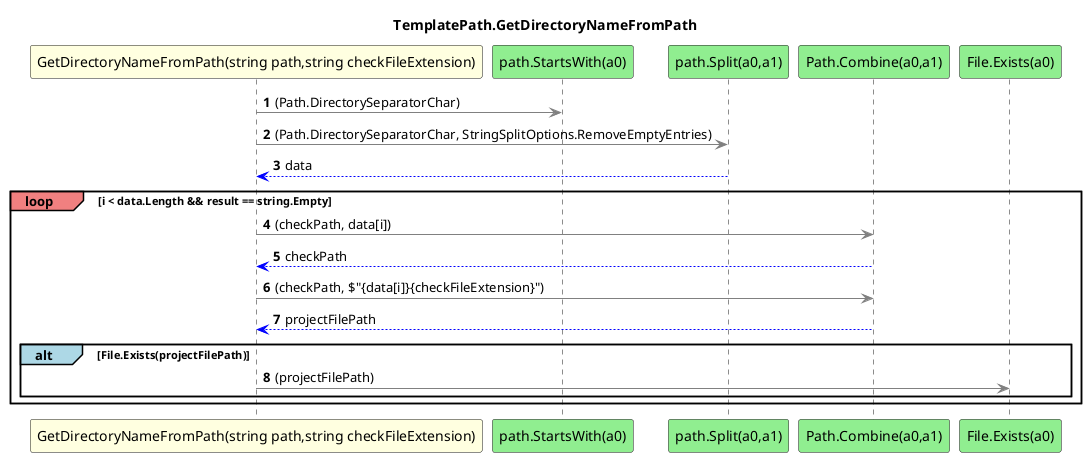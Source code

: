 @startuml TemplatePath.GetDirectoryNameFromPath
title TemplatePath.GetDirectoryNameFromPath
participant "GetDirectoryNameFromPath(string path,string checkFileExtension)" as GetDirectoryNameFromPath_p0_p1 #LightYellow
participant "path.StartsWith(a0)" as path_StartsWith_a0 #LightGreen
participant "path.Split(a0,a1)" as path_Split_a0_a1 #LightGreen
participant "Path.Combine(a0,a1)" as Path_Combine_a0_a1 #LightGreen
participant "File.Exists(a0)" as File_Exists_a0 #LightGreen
autonumber
GetDirectoryNameFromPath_p0_p1 -[#grey]> path_StartsWith_a0 : (Path.DirectorySeparatorChar)
GetDirectoryNameFromPath_p0_p1 -[#grey]> path_Split_a0_a1 : (Path.DirectorySeparatorChar, StringSplitOptions.RemoveEmptyEntries)
path_Split_a0_a1 -[#blue]-> GetDirectoryNameFromPath_p0_p1 : data
loop#LightCoral i < data.Length && result == string.Empty
    GetDirectoryNameFromPath_p0_p1 -[#grey]> Path_Combine_a0_a1 : (checkPath, data[i])
    Path_Combine_a0_a1 -[#blue]-> GetDirectoryNameFromPath_p0_p1 : checkPath
    GetDirectoryNameFromPath_p0_p1 -[#grey]> Path_Combine_a0_a1 : (checkPath, $"{data[i]}{checkFileExtension}")
    Path_Combine_a0_a1 -[#blue]-> GetDirectoryNameFromPath_p0_p1 : projectFilePath
    alt#LightBlue File.Exists(projectFilePath)
        GetDirectoryNameFromPath_p0_p1 -[#grey]> File_Exists_a0 : (projectFilePath)
    end
end
@enduml
